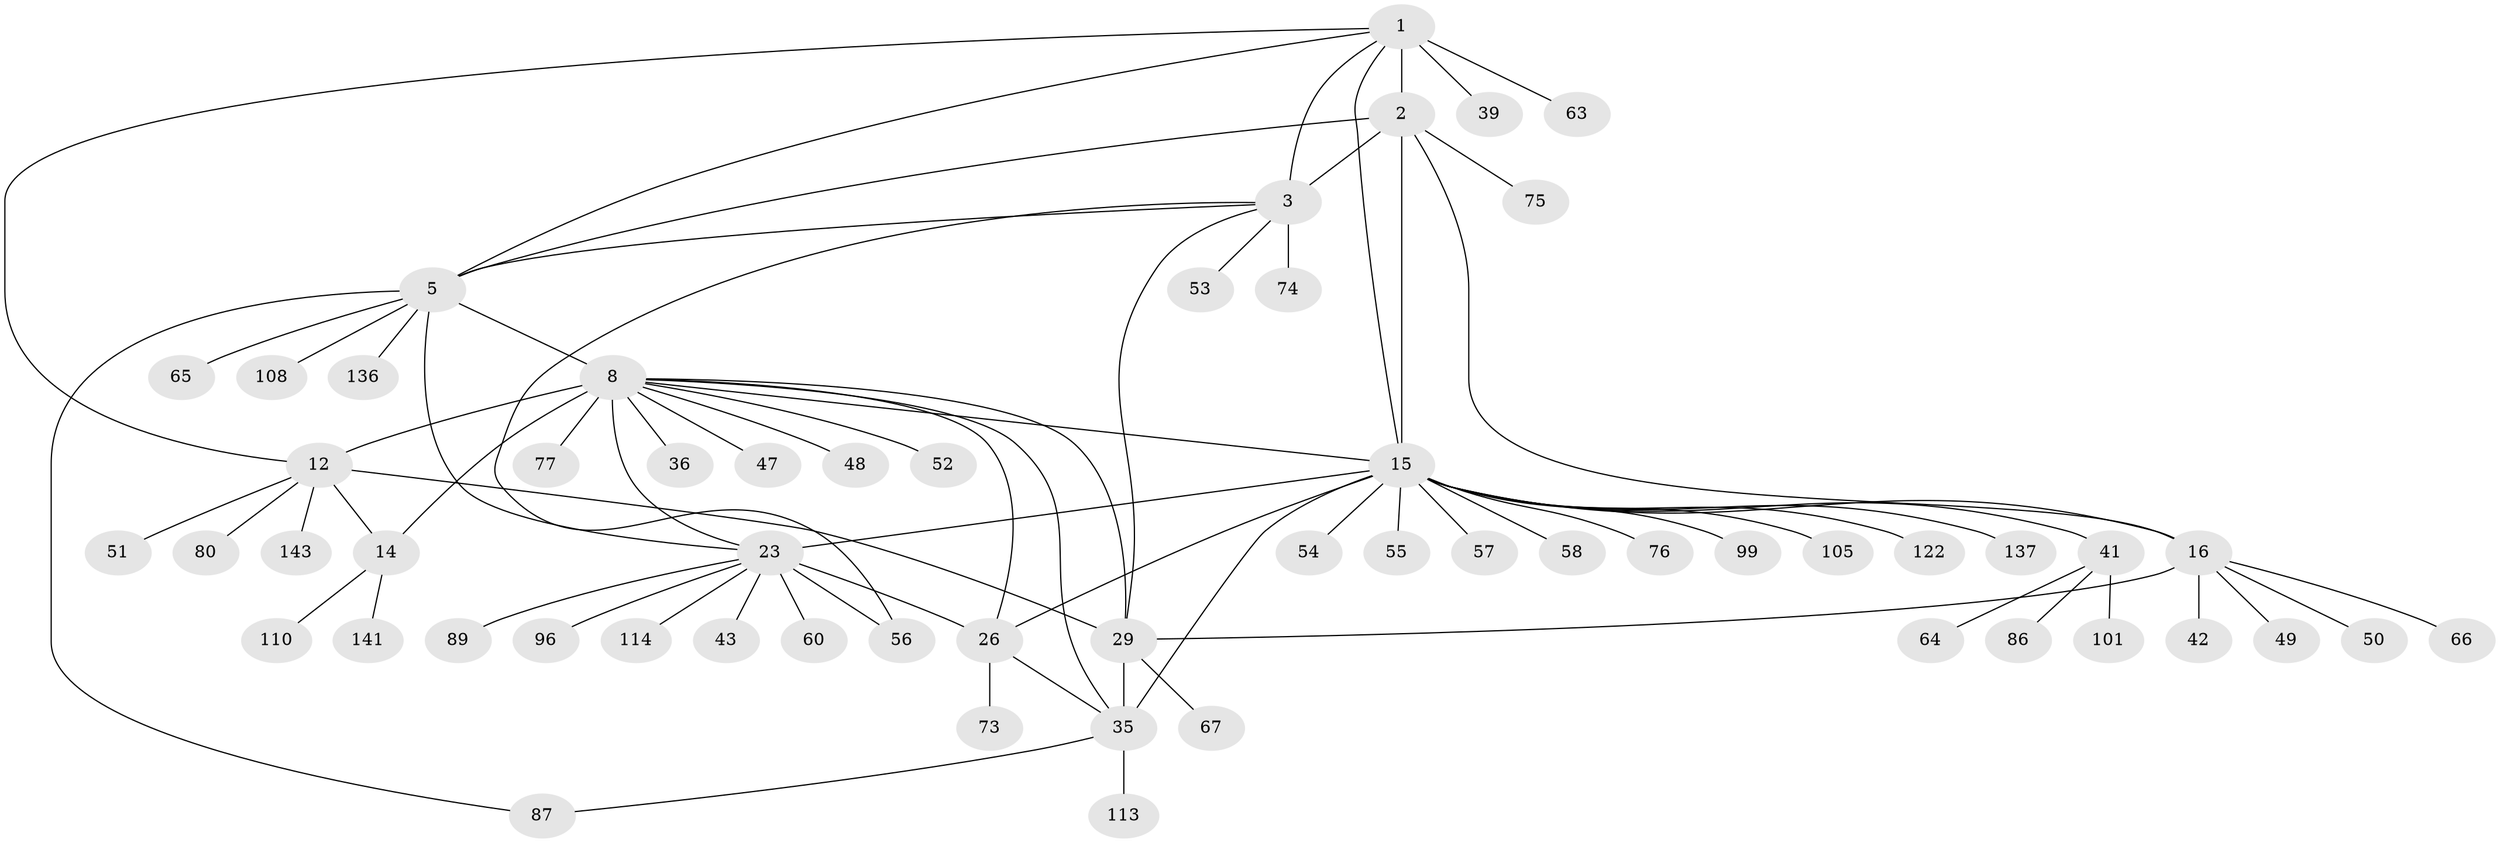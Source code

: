 // original degree distribution, {10: 0.06164383561643835, 7: 0.03424657534246575, 9: 0.03424657534246575, 12: 0.0273972602739726, 8: 0.04794520547945205, 13: 0.00684931506849315, 14: 0.0136986301369863, 6: 0.00684931506849315, 11: 0.00684931506849315, 1: 0.5958904109589042, 2: 0.1095890410958904, 4: 0.00684931506849315, 3: 0.04794520547945205}
// Generated by graph-tools (version 1.1) at 2025/19/03/04/25 18:19:44]
// undirected, 58 vertices, 77 edges
graph export_dot {
graph [start="1"]
  node [color=gray90,style=filled];
  1 [super="+37+135+84+4"];
  2 [super="+17+6+7"];
  3;
  5;
  8 [super="+124+97+142+70+71+9+10"];
  12 [super="+13+72"];
  14;
  15 [super="+19"];
  16 [super="+18"];
  23 [super="+25+24+40+38+79"];
  26 [super="+83+107"];
  29 [super="+30+131+132+139+32"];
  35 [super="+69"];
  36;
  39 [super="+118"];
  41;
  42;
  43;
  47;
  48;
  49;
  50;
  51;
  52;
  53 [super="+68"];
  54 [super="+106"];
  55;
  56 [super="+100"];
  57 [super="+98+94"];
  58;
  60;
  63;
  64;
  65;
  66;
  67 [super="+93"];
  73;
  74;
  75;
  76;
  77;
  80;
  86;
  87 [super="+133"];
  89;
  96;
  99;
  101;
  105;
  108;
  110;
  113;
  114;
  122;
  136;
  137;
  141;
  143;
  1 -- 2 [weight=6];
  1 -- 3 [weight=2];
  1 -- 5 [weight=2];
  1 -- 39;
  1 -- 12;
  1 -- 63;
  1 -- 15;
  2 -- 3 [weight=3];
  2 -- 5 [weight=3];
  2 -- 75;
  2 -- 15 [weight=3];
  2 -- 16 [weight=3];
  3 -- 5;
  3 -- 53;
  3 -- 56;
  3 -- 74;
  3 -- 29;
  5 -- 65;
  5 -- 87;
  5 -- 108;
  5 -- 136;
  5 -- 23;
  5 -- 8;
  8 -- 12 [weight=9];
  8 -- 14 [weight=4];
  8 -- 36;
  8 -- 77;
  8 -- 23 [weight=4];
  8 -- 35;
  8 -- 47;
  8 -- 48;
  8 -- 15 [weight=4];
  8 -- 52;
  8 -- 26;
  8 -- 29 [weight=2];
  12 -- 14 [weight=2];
  12 -- 143;
  12 -- 80;
  12 -- 51;
  12 -- 29;
  14 -- 110;
  14 -- 141;
  15 -- 16 [weight=9];
  15 -- 58;
  15 -- 99;
  15 -- 105;
  15 -- 122;
  15 -- 137;
  15 -- 35;
  15 -- 41;
  15 -- 76;
  15 -- 54;
  15 -- 23 [weight=7];
  15 -- 55;
  15 -- 57;
  15 -- 26 [weight=2];
  16 -- 49;
  16 -- 66;
  16 -- 50;
  16 -- 42;
  16 -- 29;
  23 -- 26 [weight=3];
  23 -- 96;
  23 -- 43;
  23 -- 89;
  23 -- 60;
  23 -- 114;
  23 -- 56;
  26 -- 35;
  26 -- 73;
  29 -- 35 [weight=6];
  29 -- 67;
  35 -- 87;
  35 -- 113;
  41 -- 64;
  41 -- 86;
  41 -- 101;
}
